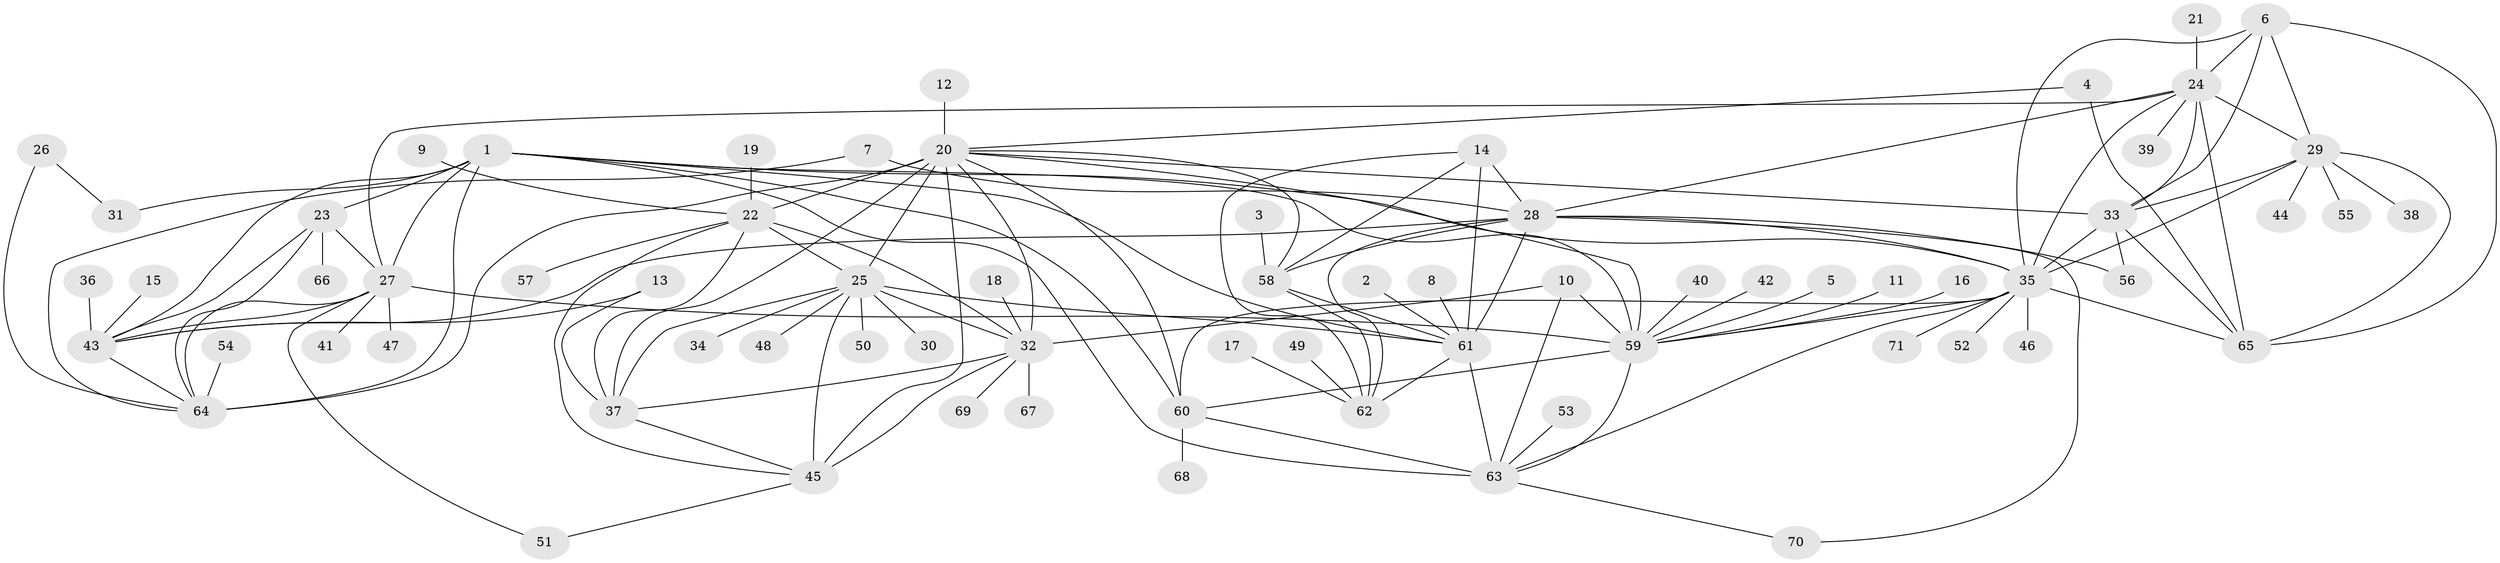 // original degree distribution, {6: 0.028368794326241134, 9: 0.0425531914893617, 7: 0.0425531914893617, 8: 0.0070921985815602835, 11: 0.03546099290780142, 14: 0.0070921985815602835, 10: 0.03546099290780142, 13: 0.0070921985815602835, 12: 0.0425531914893617, 1: 0.5602836879432624, 2: 0.15602836879432624, 3: 0.03546099290780142}
// Generated by graph-tools (version 1.1) at 2025/26/03/09/25 03:26:39]
// undirected, 71 vertices, 128 edges
graph export_dot {
graph [start="1"]
  node [color=gray90,style=filled];
  1;
  2;
  3;
  4;
  5;
  6;
  7;
  8;
  9;
  10;
  11;
  12;
  13;
  14;
  15;
  16;
  17;
  18;
  19;
  20;
  21;
  22;
  23;
  24;
  25;
  26;
  27;
  28;
  29;
  30;
  31;
  32;
  33;
  34;
  35;
  36;
  37;
  38;
  39;
  40;
  41;
  42;
  43;
  44;
  45;
  46;
  47;
  48;
  49;
  50;
  51;
  52;
  53;
  54;
  55;
  56;
  57;
  58;
  59;
  60;
  61;
  62;
  63;
  64;
  65;
  66;
  67;
  68;
  69;
  70;
  71;
  1 -- 23 [weight=3.0];
  1 -- 27 [weight=3.0];
  1 -- 31 [weight=1.0];
  1 -- 35 [weight=2.0];
  1 -- 43 [weight=3.0];
  1 -- 59 [weight=2.0];
  1 -- 60 [weight=2.0];
  1 -- 61 [weight=1.0];
  1 -- 63 [weight=4.0];
  1 -- 64 [weight=3.0];
  2 -- 61 [weight=1.0];
  3 -- 58 [weight=1.0];
  4 -- 20 [weight=1.0];
  4 -- 65 [weight=1.0];
  5 -- 59 [weight=1.0];
  6 -- 24 [weight=2.0];
  6 -- 29 [weight=2.0];
  6 -- 33 [weight=2.0];
  6 -- 35 [weight=2.0];
  6 -- 65 [weight=2.0];
  7 -- 28 [weight=1.0];
  7 -- 64 [weight=1.0];
  8 -- 61 [weight=1.0];
  9 -- 22 [weight=1.0];
  10 -- 32 [weight=1.0];
  10 -- 59 [weight=1.0];
  10 -- 63 [weight=1.0];
  11 -- 59 [weight=1.0];
  12 -- 20 [weight=1.0];
  13 -- 37 [weight=1.0];
  13 -- 43 [weight=1.0];
  14 -- 28 [weight=2.0];
  14 -- 58 [weight=2.0];
  14 -- 61 [weight=4.0];
  14 -- 62 [weight=2.0];
  15 -- 43 [weight=1.0];
  16 -- 59 [weight=1.0];
  17 -- 62 [weight=1.0];
  18 -- 32 [weight=1.0];
  19 -- 22 [weight=1.0];
  20 -- 22 [weight=2.0];
  20 -- 25 [weight=2.0];
  20 -- 32 [weight=2.0];
  20 -- 33 [weight=1.0];
  20 -- 37 [weight=2.0];
  20 -- 45 [weight=2.0];
  20 -- 58 [weight=1.0];
  20 -- 59 [weight=1.0];
  20 -- 60 [weight=1.0];
  20 -- 64 [weight=1.0];
  21 -- 24 [weight=1.0];
  22 -- 25 [weight=1.0];
  22 -- 32 [weight=1.0];
  22 -- 37 [weight=1.0];
  22 -- 45 [weight=1.0];
  22 -- 57 [weight=1.0];
  23 -- 27 [weight=1.0];
  23 -- 43 [weight=1.0];
  23 -- 64 [weight=1.0];
  23 -- 66 [weight=1.0];
  24 -- 27 [weight=1.0];
  24 -- 28 [weight=1.0];
  24 -- 29 [weight=1.0];
  24 -- 33 [weight=1.0];
  24 -- 35 [weight=1.0];
  24 -- 39 [weight=1.0];
  24 -- 65 [weight=1.0];
  25 -- 30 [weight=1.0];
  25 -- 32 [weight=1.0];
  25 -- 34 [weight=1.0];
  25 -- 37 [weight=1.0];
  25 -- 45 [weight=1.0];
  25 -- 48 [weight=1.0];
  25 -- 50 [weight=1.0];
  25 -- 61 [weight=1.0];
  26 -- 31 [weight=1.0];
  26 -- 64 [weight=1.0];
  27 -- 41 [weight=1.0];
  27 -- 43 [weight=1.0];
  27 -- 47 [weight=1.0];
  27 -- 51 [weight=1.0];
  27 -- 59 [weight=1.0];
  27 -- 64 [weight=1.0];
  28 -- 35 [weight=1.0];
  28 -- 43 [weight=1.0];
  28 -- 56 [weight=1.0];
  28 -- 58 [weight=1.0];
  28 -- 61 [weight=2.0];
  28 -- 62 [weight=1.0];
  28 -- 70 [weight=1.0];
  29 -- 33 [weight=1.0];
  29 -- 35 [weight=1.0];
  29 -- 38 [weight=1.0];
  29 -- 44 [weight=1.0];
  29 -- 55 [weight=1.0];
  29 -- 65 [weight=1.0];
  32 -- 37 [weight=1.0];
  32 -- 45 [weight=1.0];
  32 -- 67 [weight=1.0];
  32 -- 69 [weight=1.0];
  33 -- 35 [weight=1.0];
  33 -- 56 [weight=1.0];
  33 -- 65 [weight=1.0];
  35 -- 46 [weight=1.0];
  35 -- 52 [weight=1.0];
  35 -- 59 [weight=1.0];
  35 -- 60 [weight=1.0];
  35 -- 63 [weight=2.0];
  35 -- 65 [weight=1.0];
  35 -- 71 [weight=1.0];
  36 -- 43 [weight=1.0];
  37 -- 45 [weight=1.0];
  40 -- 59 [weight=1.0];
  42 -- 59 [weight=1.0];
  43 -- 64 [weight=1.0];
  45 -- 51 [weight=1.0];
  49 -- 62 [weight=1.0];
  53 -- 63 [weight=1.0];
  54 -- 64 [weight=1.0];
  58 -- 61 [weight=2.0];
  58 -- 62 [weight=1.0];
  59 -- 60 [weight=1.0];
  59 -- 63 [weight=2.0];
  60 -- 63 [weight=2.0];
  60 -- 68 [weight=1.0];
  61 -- 62 [weight=2.0];
  61 -- 63 [weight=1.0];
  63 -- 70 [weight=1.0];
}
